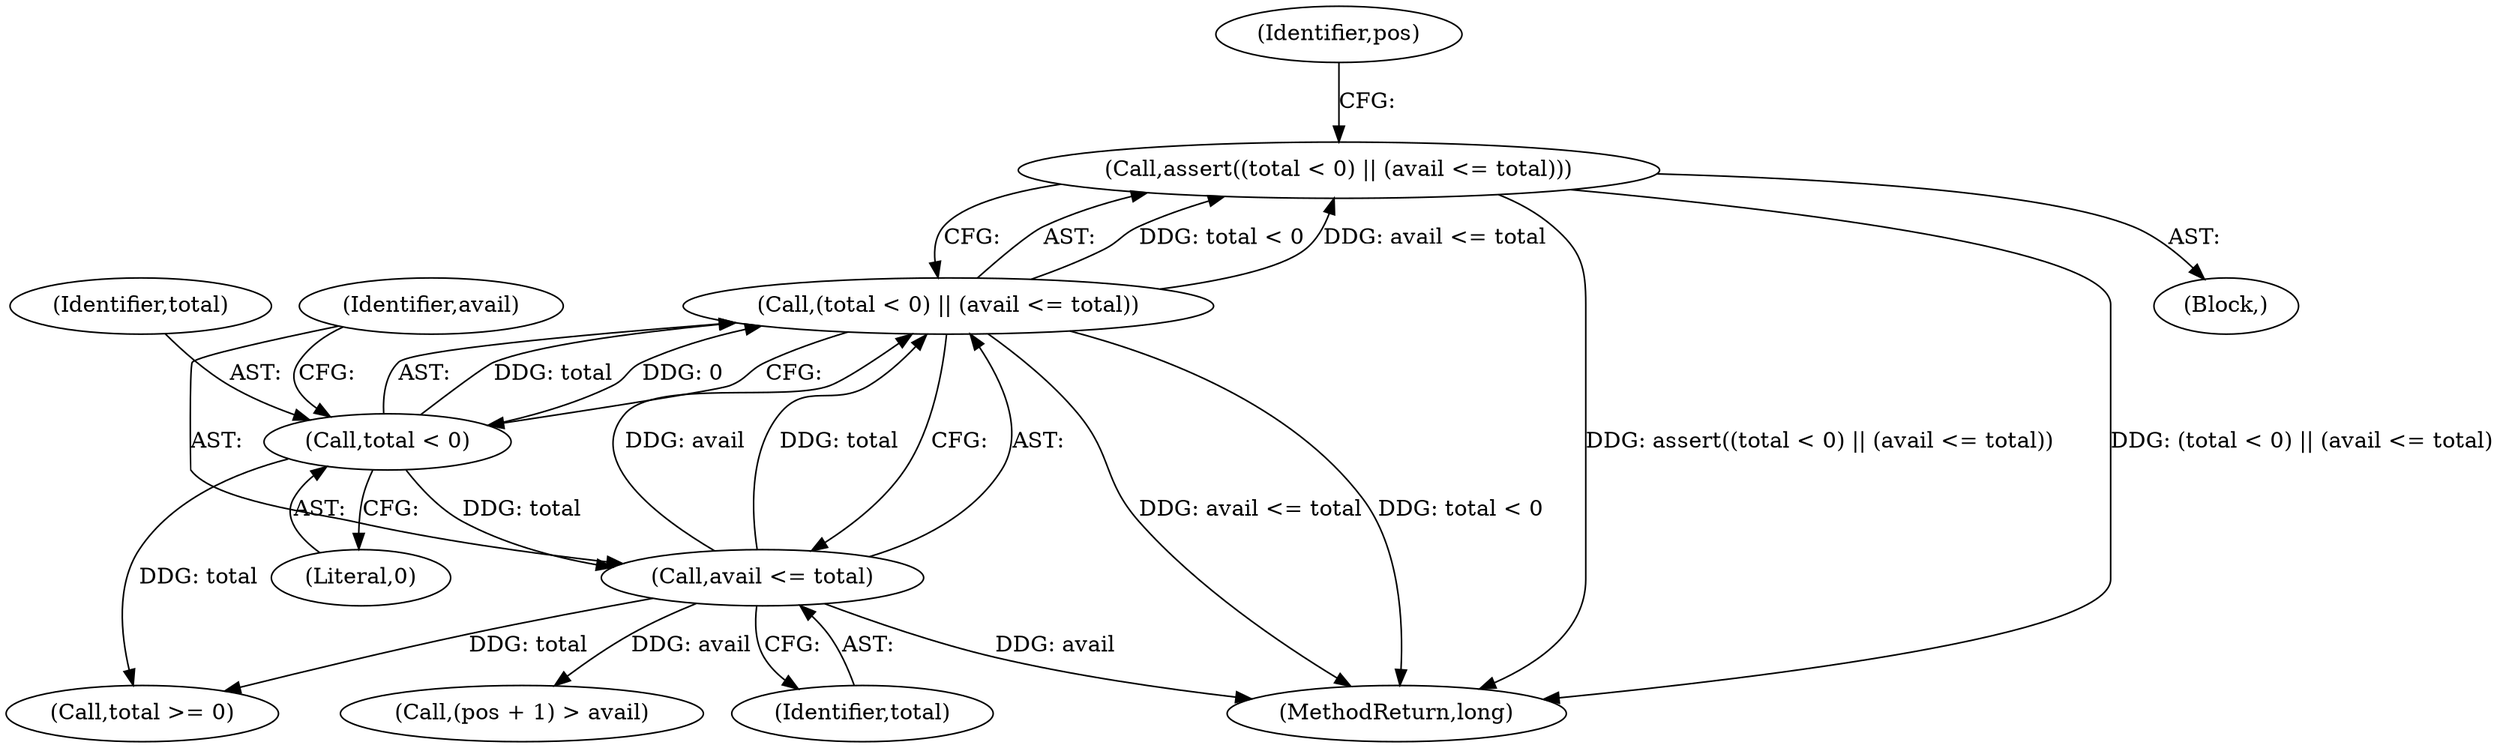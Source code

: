 digraph "0_Android_04839626ed859623901ebd3a5fd483982186b59d_146@API" {
"1000179" [label="(Call,assert((total < 0) || (avail <= total)))"];
"1000180" [label="(Call,(total < 0) || (avail <= total))"];
"1000181" [label="(Call,total < 0)"];
"1000184" [label="(Call,avail <= total)"];
"1000185" [label="(Identifier,avail)"];
"1000229" [label="(Call,(pos + 1) > avail)"];
"1000675" [label="(MethodReturn,long)"];
"1000183" [label="(Literal,0)"];
"1000182" [label="(Identifier,total)"];
"1000196" [label="(Call,total >= 0)"];
"1000180" [label="(Call,(total < 0) || (avail <= total))"];
"1000184" [label="(Call,avail <= total)"];
"1000188" [label="(Identifier,pos)"];
"1000179" [label="(Call,assert((total < 0) || (avail <= total)))"];
"1000186" [label="(Identifier,total)"];
"1000151" [label="(Block,)"];
"1000181" [label="(Call,total < 0)"];
"1000179" -> "1000151"  [label="AST: "];
"1000179" -> "1000180"  [label="CFG: "];
"1000180" -> "1000179"  [label="AST: "];
"1000188" -> "1000179"  [label="CFG: "];
"1000179" -> "1000675"  [label="DDG: assert((total < 0) || (avail <= total))"];
"1000179" -> "1000675"  [label="DDG: (total < 0) || (avail <= total)"];
"1000180" -> "1000179"  [label="DDG: total < 0"];
"1000180" -> "1000179"  [label="DDG: avail <= total"];
"1000180" -> "1000181"  [label="CFG: "];
"1000180" -> "1000184"  [label="CFG: "];
"1000181" -> "1000180"  [label="AST: "];
"1000184" -> "1000180"  [label="AST: "];
"1000180" -> "1000675"  [label="DDG: avail <= total"];
"1000180" -> "1000675"  [label="DDG: total < 0"];
"1000181" -> "1000180"  [label="DDG: total"];
"1000181" -> "1000180"  [label="DDG: 0"];
"1000184" -> "1000180"  [label="DDG: avail"];
"1000184" -> "1000180"  [label="DDG: total"];
"1000181" -> "1000183"  [label="CFG: "];
"1000182" -> "1000181"  [label="AST: "];
"1000183" -> "1000181"  [label="AST: "];
"1000185" -> "1000181"  [label="CFG: "];
"1000181" -> "1000184"  [label="DDG: total"];
"1000181" -> "1000196"  [label="DDG: total"];
"1000184" -> "1000186"  [label="CFG: "];
"1000185" -> "1000184"  [label="AST: "];
"1000186" -> "1000184"  [label="AST: "];
"1000184" -> "1000675"  [label="DDG: avail"];
"1000184" -> "1000196"  [label="DDG: total"];
"1000184" -> "1000229"  [label="DDG: avail"];
}
